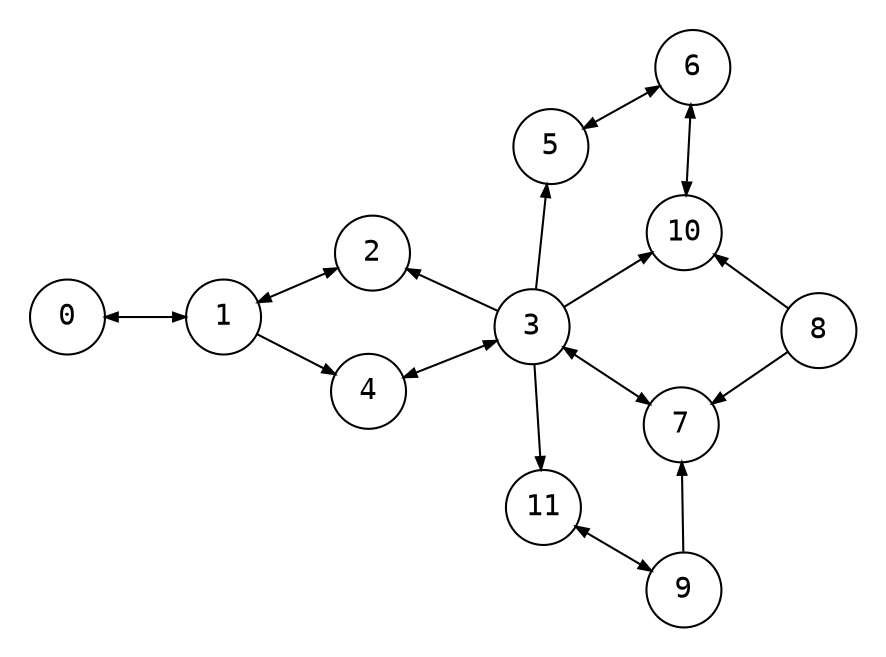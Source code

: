 digraph {
    node [shape=circle, fontname="monospace", fixedsize=true, width=0.5];
    edge [arrowsize=0.6];
    layout=neato;
    mode="sgd";
    normalize=true;
    maxiter=10000;
    pad=0.2;

    0 -> {1} [dir=both];
    1 -> {2} [dir=both];
    1 -> {4};
    3 -> {4, 7} [dir=both];
    3 -> {2, 5, 10, 11};
    5 -> {6} [dir=both];
    6 -> {10} [dir=both];
    8 -> {7, 10};
    9 -> {11} [dir=both];
    9 -> {7};
}
